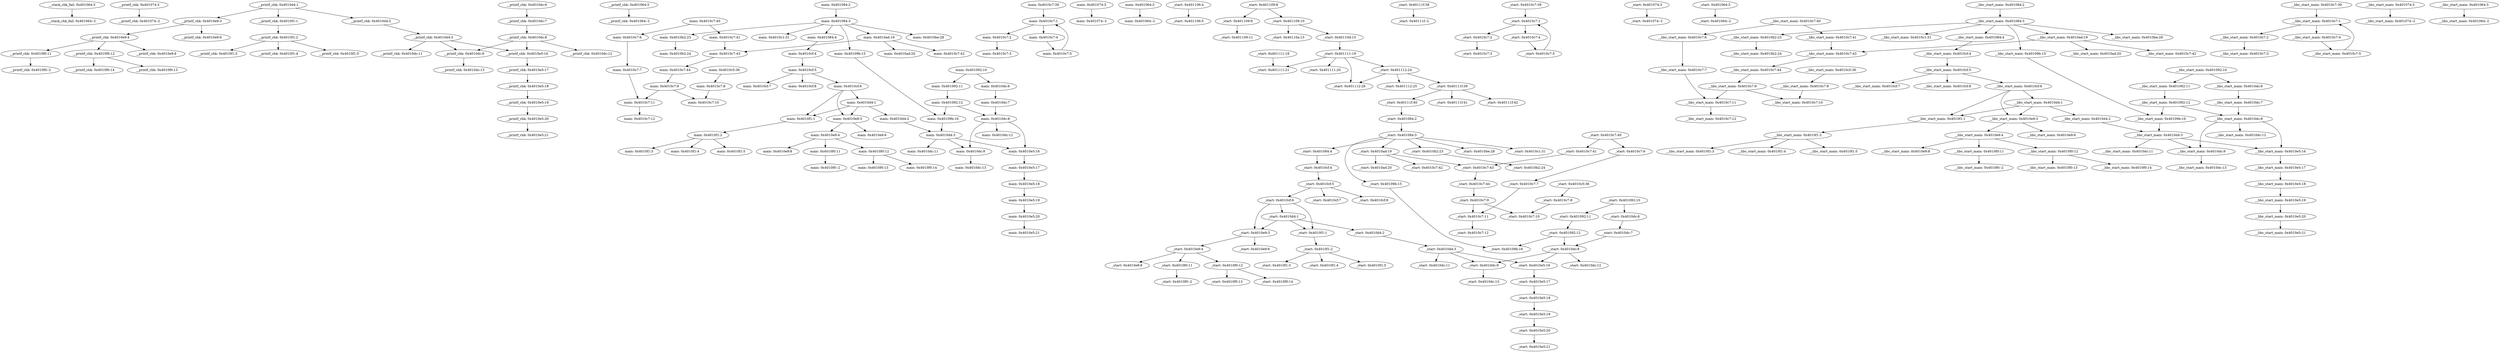 strict digraph {
__stack_chk_fail_401064_3 [label="__stack_chk_fail: 0x401064:3"];
"__stack_chk_fail_401064_-2" [label="__stack_chk_fail: 0x401064:-2"];
__printf_chk_401074_3 [label="__printf_chk: 0x401074:3"];
"__printf_chk_401074_-2" [label="__printf_chk: 0x401074:-2"];
__printf_chk_4010d4_1 [label="__printf_chk: 0x4010d4:1"];
__printf_chk_4010d4_2 [label="__printf_chk: 0x4010d4:2"];
__printf_chk_4010e9_3 [label="__printf_chk: 0x4010e9:3"];
__printf_chk_4010f1_1 [label="__printf_chk: 0x4010f1:1"];
__printf_chk_4010d4_3 [label="__printf_chk: 0x4010d4:3"];
__printf_chk_4010dc_9 [label="__printf_chk: 0x4010dc:9"];
__printf_chk_4010dc_11 [label="__printf_chk: 0x4010dc:11"];
__printf_chk_4010e5_16 [label="__printf_chk: 0x4010e5:16"];
__printf_chk_4010dc_6 [label="__printf_chk: 0x4010dc:6"];
__printf_chk_4010dc_7 [label="__printf_chk: 0x4010dc:7"];
__printf_chk_4010dc_8 [label="__printf_chk: 0x4010dc:8"];
__printf_chk_4010dc_12 [label="__printf_chk: 0x4010dc:12"];
__printf_chk_4010dc_13 [label="__printf_chk: 0x4010dc:13"];
__printf_chk_4010e5_17 [label="__printf_chk: 0x4010e5:17"];
__printf_chk_4010e5_18 [label="__printf_chk: 0x4010e5:18"];
__printf_chk_4010e5_19 [label="__printf_chk: 0x4010e5:19"];
__printf_chk_4010e5_20 [label="__printf_chk: 0x4010e5:20"];
__printf_chk_4010e5_21 [label="__printf_chk: 0x4010e5:21"];
__printf_chk_4010e9_4 [label="__printf_chk: 0x4010e9:4"];
__printf_chk_4010e9_6 [label="__printf_chk: 0x4010e9:6"];
__printf_chk_4010e9_8 [label="__printf_chk: 0x4010e9:8"];
__printf_chk_4010f0_11 [label="__printf_chk: 0x4010f0:11"];
__printf_chk_4010f0_12 [label="__printf_chk: 0x4010f0:12"];
"__printf_chk_4010f0_-2" [label="__printf_chk: 0x4010f0:-2"];
__printf_chk_4010f0_13 [label="__printf_chk: 0x4010f0:13"];
__printf_chk_4010f0_14 [label="__printf_chk: 0x4010f0:14"];
__printf_chk_4010f1_2 [label="__printf_chk: 0x4010f1:2"];
__printf_chk_4010f1_3 [label="__printf_chk: 0x4010f1:3"];
__printf_chk_4010f1_4 [label="__printf_chk: 0x4010f1:4"];
__printf_chk_4010f1_5 [label="__printf_chk: 0x4010f1:5"];
__printf_chk_401064_3 [label="__printf_chk: 0x401064:3"];
"__printf_chk_401064_-2" [label="__printf_chk: 0x401064:-2"];
main_401084_2 [label="main: 0x401084:2"];
main_401084_3 [label="main: 0x401084:3"];
main_401084_4 [label="main: 0x401084:4"];
main_40109b_15 [label="main: 0x40109b:15"];
main_4010ad_19 [label="main: 0x4010ad:19"];
main_4010b2_23 [label="main: 0x4010b2:23"];
main_4010be_28 [label="main: 0x4010be:28"];
main_4010c1_31 [label="main: 0x4010c1:31"];
main_4010cf_4 [label="main: 0x4010cf:4"];
main_401092_10 [label="main: 0x401092:10"];
main_401092_11 [label="main: 0x401092:11"];
main_4010dc_6 [label="main: 0x4010dc:6"];
main_401092_12 [label="main: 0x401092:12"];
main_40109b_16 [label="main: 0x40109b:16"];
main_4010dc_8 [label="main: 0x4010dc:8"];
main_4010d4_3 [label="main: 0x4010d4:3"];
main_4010ad_20 [label="main: 0x4010ad:20"];
main_4010c7_42 [label="main: 0x4010c7:42"];
main_4010c7_43 [label="main: 0x4010c7:43"];
main_4010b2_24 [label="main: 0x4010b2:24"];
main_4010c7_40 [label="main: 0x4010c7:40"];
main_4010c7_41 [label="main: 0x4010c7:41"];
main_4010c7_6 [label="main: 0x4010c7:6"];
main_4010c7_44 [label="main: 0x4010c7:44"];
main_4010c7_9 [label="main: 0x4010c7:9"];
main_4010c7_39 [label="main: 0x4010c7:39"];
main_4010c7_1 [label="main: 0x4010c7:1"];
main_4010c7_2 [label="main: 0x4010c7:2"];
main_4010c7_4 [label="main: 0x4010c7:4"];
main_4010c7_3 [label="main: 0x4010c7:3"];
main_4010c7_5 [label="main: 0x4010c7:5"];
main_4010c7_7 [label="main: 0x4010c7:7"];
main_4010c7_11 [label="main: 0x4010c7:11"];
main_4010c5_36 [label="main: 0x4010c5:36"];
main_4010c7_8 [label="main: 0x4010c7:8"];
main_4010c7_10 [label="main: 0x4010c7:10"];
main_4010c7_12 [label="main: 0x4010c7:12"];
main_4010cf_5 [label="main: 0x4010cf:5"];
main_4010cf_6 [label="main: 0x4010cf:6"];
main_4010cf_7 [label="main: 0x4010cf:7"];
main_4010cf_8 [label="main: 0x4010cf:8"];
main_4010d4_1 [label="main: 0x4010d4:1"];
main_4010e9_3 [label="main: 0x4010e9:3"];
main_4010f1_1 [label="main: 0x4010f1:1"];
main_401074_3 [label="main: 0x401074:3"];
"main_401074_-2" [label="main: 0x401074:-2"];
main_4010d4_2 [label="main: 0x4010d4:2"];
main_4010dc_9 [label="main: 0x4010dc:9"];
main_4010dc_11 [label="main: 0x4010dc:11"];
main_4010e5_16 [label="main: 0x4010e5:16"];
main_4010dc_7 [label="main: 0x4010dc:7"];
main_4010dc_12 [label="main: 0x4010dc:12"];
main_4010dc_13 [label="main: 0x4010dc:13"];
main_4010e5_17 [label="main: 0x4010e5:17"];
main_4010e5_18 [label="main: 0x4010e5:18"];
main_4010e5_19 [label="main: 0x4010e5:19"];
main_4010e5_20 [label="main: 0x4010e5:20"];
main_4010e5_21 [label="main: 0x4010e5:21"];
main_4010e9_4 [label="main: 0x4010e9:4"];
main_4010e9_6 [label="main: 0x4010e9:6"];
main_4010e9_8 [label="main: 0x4010e9:8"];
main_4010f0_11 [label="main: 0x4010f0:11"];
main_4010f0_12 [label="main: 0x4010f0:12"];
"main_4010f0_-2" [label="main: 0x4010f0:-2"];
main_4010f0_13 [label="main: 0x4010f0:13"];
main_4010f0_14 [label="main: 0x4010f0:14"];
main_4010f1_2 [label="main: 0x4010f1:2"];
main_4010f1_3 [label="main: 0x4010f1:3"];
main_4010f1_4 [label="main: 0x4010f1:4"];
main_4010f1_5 [label="main: 0x4010f1:5"];
main_401064_3 [label="main: 0x401064:3"];
"main_401064_-2" [label="main: 0x401064:-2"];
_start_401106_4 [label="_start: 0x401106:4"];
_start_401106_5 [label="_start: 0x401106:5"];
_start_401109_8 [label="_start: 0x401109:8"];
_start_401109_9 [label="_start: 0x401109:9"];
_start_401109_10 [label="_start: 0x401109:10"];
_start_401109_11 [label="_start: 0x401109:11"];
_start_40110a_13 [label="_start: 0x40110a:13"];
_start_40110d_15 [label="_start: 0x40110d:15"];
_start_401111_19 [label="_start: 0x401111:19"];
_start_401111_20 [label="_start: 0x401111:20"];
_start_401111_21 [label="_start: 0x401111:21"];
_start_401112_24 [label="_start: 0x401112:24"];
_start_401112_26 [label="_start: 0x401112:26"];
_start_401111_18 [label="_start: 0x401111:18"];
_start_401112_25 [label="_start: 0x401112:25"];
_start_40111f_39 [label="_start: 0x40111f:39"];
_start_40111f_40 [label="_start: 0x40111f:40"];
_start_40111f_41 [label="_start: 0x40111f:41"];
_start_40111f_42 [label="_start: 0x40111f:42"];
_start_401084_2 [label="_start: 0x401084:2"];
_start_40111f_38 [label="_start: 0x40111f:38"];
"_start_40111f_-2" [label="_start: 0x40111f:-2"];
_start_401084_3 [label="_start: 0x401084:3"];
_start_401084_4 [label="_start: 0x401084:4"];
_start_40109b_15 [label="_start: 0x40109b:15"];
_start_4010ad_19 [label="_start: 0x4010ad:19"];
_start_4010b2_23 [label="_start: 0x4010b2:23"];
_start_4010be_28 [label="_start: 0x4010be:28"];
_start_4010c1_31 [label="_start: 0x4010c1:31"];
_start_4010cf_4 [label="_start: 0x4010cf:4"];
_start_401092_10 [label="_start: 0x401092:10"];
_start_401092_11 [label="_start: 0x401092:11"];
_start_4010dc_6 [label="_start: 0x4010dc:6"];
_start_401092_12 [label="_start: 0x401092:12"];
_start_40109b_16 [label="_start: 0x40109b:16"];
_start_4010dc_8 [label="_start: 0x4010dc:8"];
_start_4010ad_20 [label="_start: 0x4010ad:20"];
_start_4010c7_42 [label="_start: 0x4010c7:42"];
_start_4010c7_43 [label="_start: 0x4010c7:43"];
_start_4010b2_24 [label="_start: 0x4010b2:24"];
_start_4010c7_40 [label="_start: 0x4010c7:40"];
_start_4010c7_41 [label="_start: 0x4010c7:41"];
_start_4010c7_6 [label="_start: 0x4010c7:6"];
_start_4010c7_44 [label="_start: 0x4010c7:44"];
_start_4010c7_9 [label="_start: 0x4010c7:9"];
_start_4010c7_39 [label="_start: 0x4010c7:39"];
_start_4010c7_1 [label="_start: 0x4010c7:1"];
_start_4010c7_2 [label="_start: 0x4010c7:2"];
_start_4010c7_4 [label="_start: 0x4010c7:4"];
_start_4010c7_3 [label="_start: 0x4010c7:3"];
_start_4010c7_5 [label="_start: 0x4010c7:5"];
_start_4010c7_7 [label="_start: 0x4010c7:7"];
_start_4010c7_11 [label="_start: 0x4010c7:11"];
_start_4010c5_36 [label="_start: 0x4010c5:36"];
_start_4010c7_8 [label="_start: 0x4010c7:8"];
_start_4010c7_10 [label="_start: 0x4010c7:10"];
_start_4010c7_12 [label="_start: 0x4010c7:12"];
_start_4010cf_5 [label="_start: 0x4010cf:5"];
_start_4010cf_6 [label="_start: 0x4010cf:6"];
_start_4010cf_7 [label="_start: 0x4010cf:7"];
_start_4010cf_8 [label="_start: 0x4010cf:8"];
_start_4010d4_1 [label="_start: 0x4010d4:1"];
_start_4010e9_3 [label="_start: 0x4010e9:3"];
_start_4010f1_1 [label="_start: 0x4010f1:1"];
_start_401074_3 [label="_start: 0x401074:3"];
"_start_401074_-2" [label="_start: 0x401074:-2"];
_start_4010d4_2 [label="_start: 0x4010d4:2"];
_start_4010d4_3 [label="_start: 0x4010d4:3"];
_start_4010dc_9 [label="_start: 0x4010dc:9"];
_start_4010dc_11 [label="_start: 0x4010dc:11"];
_start_4010e5_16 [label="_start: 0x4010e5:16"];
_start_4010dc_7 [label="_start: 0x4010dc:7"];
_start_4010dc_12 [label="_start: 0x4010dc:12"];
_start_4010dc_13 [label="_start: 0x4010dc:13"];
_start_4010e5_17 [label="_start: 0x4010e5:17"];
_start_4010e5_18 [label="_start: 0x4010e5:18"];
_start_4010e5_19 [label="_start: 0x4010e5:19"];
_start_4010e5_20 [label="_start: 0x4010e5:20"];
_start_4010e5_21 [label="_start: 0x4010e5:21"];
_start_4010e9_4 [label="_start: 0x4010e9:4"];
_start_4010e9_6 [label="_start: 0x4010e9:6"];
_start_4010e9_8 [label="_start: 0x4010e9:8"];
_start_4010f0_11 [label="_start: 0x4010f0:11"];
_start_4010f0_12 [label="_start: 0x4010f0:12"];
"_start_4010f0_-2" [label="_start: 0x4010f0:-2"];
_start_4010f0_13 [label="_start: 0x4010f0:13"];
_start_4010f0_14 [label="_start: 0x4010f0:14"];
_start_4010f1_2 [label="_start: 0x4010f1:2"];
_start_4010f1_3 [label="_start: 0x4010f1:3"];
_start_4010f1_4 [label="_start: 0x4010f1:4"];
_start_4010f1_5 [label="_start: 0x4010f1:5"];
_start_401064_3 [label="_start: 0x401064:3"];
"_start_401064_-2" [label="_start: 0x401064:-2"];
__libc_start_main_401084_2 [label="__libc_start_main: 0x401084:2"];
__libc_start_main_401084_3 [label="__libc_start_main: 0x401084:3"];
__libc_start_main_401084_4 [label="__libc_start_main: 0x401084:4"];
__libc_start_main_40109b_15 [label="__libc_start_main: 0x40109b:15"];
__libc_start_main_4010ad_19 [label="__libc_start_main: 0x4010ad:19"];
__libc_start_main_4010b2_23 [label="__libc_start_main: 0x4010b2:23"];
__libc_start_main_4010be_28 [label="__libc_start_main: 0x4010be:28"];
__libc_start_main_4010c1_31 [label="__libc_start_main: 0x4010c1:31"];
__libc_start_main_4010cf_4 [label="__libc_start_main: 0x4010cf:4"];
__libc_start_main_401092_10 [label="__libc_start_main: 0x401092:10"];
__libc_start_main_401092_11 [label="__libc_start_main: 0x401092:11"];
__libc_start_main_4010dc_6 [label="__libc_start_main: 0x4010dc:6"];
__libc_start_main_401092_12 [label="__libc_start_main: 0x401092:12"];
__libc_start_main_40109b_16 [label="__libc_start_main: 0x40109b:16"];
__libc_start_main_4010dc_8 [label="__libc_start_main: 0x4010dc:8"];
__libc_start_main_4010d4_3 [label="__libc_start_main: 0x4010d4:3"];
__libc_start_main_4010ad_20 [label="__libc_start_main: 0x4010ad:20"];
__libc_start_main_4010c7_42 [label="__libc_start_main: 0x4010c7:42"];
__libc_start_main_4010c7_43 [label="__libc_start_main: 0x4010c7:43"];
__libc_start_main_4010b2_24 [label="__libc_start_main: 0x4010b2:24"];
__libc_start_main_4010c7_40 [label="__libc_start_main: 0x4010c7:40"];
__libc_start_main_4010c7_41 [label="__libc_start_main: 0x4010c7:41"];
__libc_start_main_4010c7_6 [label="__libc_start_main: 0x4010c7:6"];
__libc_start_main_4010c7_44 [label="__libc_start_main: 0x4010c7:44"];
__libc_start_main_4010c7_9 [label="__libc_start_main: 0x4010c7:9"];
__libc_start_main_4010c7_39 [label="__libc_start_main: 0x4010c7:39"];
__libc_start_main_4010c7_1 [label="__libc_start_main: 0x4010c7:1"];
__libc_start_main_4010c7_2 [label="__libc_start_main: 0x4010c7:2"];
__libc_start_main_4010c7_4 [label="__libc_start_main: 0x4010c7:4"];
__libc_start_main_4010c7_3 [label="__libc_start_main: 0x4010c7:3"];
__libc_start_main_4010c7_5 [label="__libc_start_main: 0x4010c7:5"];
__libc_start_main_4010c7_7 [label="__libc_start_main: 0x4010c7:7"];
__libc_start_main_4010c7_11 [label="__libc_start_main: 0x4010c7:11"];
__libc_start_main_4010c5_36 [label="__libc_start_main: 0x4010c5:36"];
__libc_start_main_4010c7_8 [label="__libc_start_main: 0x4010c7:8"];
__libc_start_main_4010c7_10 [label="__libc_start_main: 0x4010c7:10"];
__libc_start_main_4010c7_12 [label="__libc_start_main: 0x4010c7:12"];
__libc_start_main_4010cf_5 [label="__libc_start_main: 0x4010cf:5"];
__libc_start_main_4010cf_6 [label="__libc_start_main: 0x4010cf:6"];
__libc_start_main_4010cf_7 [label="__libc_start_main: 0x4010cf:7"];
__libc_start_main_4010cf_8 [label="__libc_start_main: 0x4010cf:8"];
__libc_start_main_4010d4_1 [label="__libc_start_main: 0x4010d4:1"];
__libc_start_main_4010e9_3 [label="__libc_start_main: 0x4010e9:3"];
__libc_start_main_4010f1_1 [label="__libc_start_main: 0x4010f1:1"];
__libc_start_main_401074_3 [label="__libc_start_main: 0x401074:3"];
"__libc_start_main_401074_-2" [label="__libc_start_main: 0x401074:-2"];
__libc_start_main_4010d4_2 [label="__libc_start_main: 0x4010d4:2"];
__libc_start_main_4010dc_9 [label="__libc_start_main: 0x4010dc:9"];
__libc_start_main_4010dc_11 [label="__libc_start_main: 0x4010dc:11"];
__libc_start_main_4010e5_16 [label="__libc_start_main: 0x4010e5:16"];
__libc_start_main_4010dc_7 [label="__libc_start_main: 0x4010dc:7"];
__libc_start_main_4010dc_12 [label="__libc_start_main: 0x4010dc:12"];
__libc_start_main_4010dc_13 [label="__libc_start_main: 0x4010dc:13"];
__libc_start_main_4010e5_17 [label="__libc_start_main: 0x4010e5:17"];
__libc_start_main_4010e5_18 [label="__libc_start_main: 0x4010e5:18"];
__libc_start_main_4010e5_19 [label="__libc_start_main: 0x4010e5:19"];
__libc_start_main_4010e5_20 [label="__libc_start_main: 0x4010e5:20"];
__libc_start_main_4010e5_21 [label="__libc_start_main: 0x4010e5:21"];
__libc_start_main_4010e9_4 [label="__libc_start_main: 0x4010e9:4"];
__libc_start_main_4010e9_6 [label="__libc_start_main: 0x4010e9:6"];
__libc_start_main_4010e9_8 [label="__libc_start_main: 0x4010e9:8"];
__libc_start_main_4010f0_11 [label="__libc_start_main: 0x4010f0:11"];
__libc_start_main_4010f0_12 [label="__libc_start_main: 0x4010f0:12"];
"__libc_start_main_4010f0_-2" [label="__libc_start_main: 0x4010f0:-2"];
__libc_start_main_4010f0_13 [label="__libc_start_main: 0x4010f0:13"];
__libc_start_main_4010f0_14 [label="__libc_start_main: 0x4010f0:14"];
__libc_start_main_4010f1_2 [label="__libc_start_main: 0x4010f1:2"];
__libc_start_main_4010f1_3 [label="__libc_start_main: 0x4010f1:3"];
__libc_start_main_4010f1_4 [label="__libc_start_main: 0x4010f1:4"];
__libc_start_main_4010f1_5 [label="__libc_start_main: 0x4010f1:5"];
__libc_start_main_401064_3 [label="__libc_start_main: 0x401064:3"];
"__libc_start_main_401064_-2" [label="__libc_start_main: 0x401064:-2"];
__stack_chk_fail_401064_3 -> "__stack_chk_fail_401064_-2";
__printf_chk_401074_3 -> "__printf_chk_401074_-2";
__printf_chk_4010d4_1 -> __printf_chk_4010d4_2;
__printf_chk_4010d4_1 -> __printf_chk_4010e9_3;
__printf_chk_4010d4_1 -> __printf_chk_4010f1_1;
__printf_chk_4010d4_2 -> __printf_chk_4010d4_3;
__printf_chk_4010e9_3 -> __printf_chk_4010e9_4;
__printf_chk_4010e9_3 -> __printf_chk_4010e9_6;
__printf_chk_4010f1_1 -> __printf_chk_4010f1_2;
__printf_chk_4010d4_3 -> __printf_chk_4010dc_9;
__printf_chk_4010d4_3 -> __printf_chk_4010dc_11;
__printf_chk_4010d4_3 -> __printf_chk_4010e5_16;
__printf_chk_4010dc_9 -> __printf_chk_4010dc_13;
__printf_chk_4010e5_16 -> __printf_chk_4010e5_17;
__printf_chk_4010dc_6 -> __printf_chk_4010dc_7;
__printf_chk_4010dc_7 -> __printf_chk_4010dc_8;
__printf_chk_4010dc_8 -> __printf_chk_4010dc_9;
__printf_chk_4010dc_8 -> __printf_chk_4010dc_12;
__printf_chk_4010dc_8 -> __printf_chk_4010e5_16;
__printf_chk_4010e5_17 -> __printf_chk_4010e5_18;
__printf_chk_4010e5_18 -> __printf_chk_4010e5_19;
__printf_chk_4010e5_19 -> __printf_chk_4010e5_20;
__printf_chk_4010e5_20 -> __printf_chk_4010e5_21;
__printf_chk_4010e9_4 -> __printf_chk_4010e9_8;
__printf_chk_4010e9_4 -> __printf_chk_4010f0_11;
__printf_chk_4010e9_4 -> __printf_chk_4010f0_12;
__printf_chk_4010f0_11 -> "__printf_chk_4010f0_-2";
__printf_chk_4010f0_12 -> __printf_chk_4010f0_13;
__printf_chk_4010f0_12 -> __printf_chk_4010f0_14;
__printf_chk_4010f1_2 -> __printf_chk_4010f1_3;
__printf_chk_4010f1_2 -> __printf_chk_4010f1_4;
__printf_chk_4010f1_2 -> __printf_chk_4010f1_5;
__printf_chk_401064_3 -> "__printf_chk_401064_-2";
main_401084_2 -> main_401084_3;
main_401084_3 -> main_401084_4;
main_401084_3 -> main_40109b_15;
main_401084_3 -> main_4010ad_19;
main_401084_3 -> main_4010b2_23;
main_401084_3 -> main_4010be_28;
main_401084_3 -> main_4010c1_31;
main_401084_4 -> main_4010cf_4;
main_40109b_15 -> main_40109b_16;
main_4010ad_19 -> main_4010ad_20;
main_4010ad_19 -> main_4010c7_42;
main_4010ad_19 -> main_4010c7_43;
main_4010b2_23 -> main_4010b2_24;
main_4010cf_4 -> main_4010cf_5;
main_401092_10 -> main_401092_11;
main_401092_10 -> main_4010dc_6;
main_401092_11 -> main_401092_12;
main_4010dc_6 -> main_4010dc_7;
main_401092_12 -> main_40109b_16;
main_401092_12 -> main_4010dc_8;
main_40109b_16 -> main_4010d4_3;
main_4010dc_8 -> main_4010dc_9;
main_4010dc_8 -> main_4010dc_12;
main_4010dc_8 -> main_4010e5_16;
main_4010d4_3 -> main_4010dc_9;
main_4010d4_3 -> main_4010dc_11;
main_4010d4_3 -> main_4010e5_16;
main_4010c7_43 -> main_4010c7_44;
main_4010c7_40 -> main_4010c7_41;
main_4010c7_40 -> main_4010c7_6;
main_4010c7_41 -> main_4010c7_43;
main_4010c7_6 -> main_4010c7_7;
main_4010c7_44 -> main_4010c7_9;
main_4010c7_9 -> main_4010c7_10;
main_4010c7_9 -> main_4010c7_11;
main_4010c7_39 -> main_4010c7_1;
main_4010c7_1 -> main_4010c7_2;
main_4010c7_1 -> main_4010c7_4;
main_4010c7_2 -> main_4010c7_3;
main_4010c7_4 -> main_4010c7_5;
main_4010c7_5 -> main_4010c7_1;
main_4010c7_7 -> main_4010c7_11;
main_4010c7_11 -> main_4010c7_12;
main_4010c5_36 -> main_4010c7_8;
main_4010c7_8 -> main_4010c7_10;
main_4010cf_5 -> main_4010cf_6;
main_4010cf_5 -> main_4010cf_7;
main_4010cf_5 -> main_4010cf_8;
main_4010cf_6 -> main_4010d4_1;
main_4010cf_6 -> main_4010e9_3;
main_4010cf_6 -> main_4010f1_1;
main_4010d4_1 -> main_4010d4_2;
main_4010d4_1 -> main_4010e9_3;
main_4010d4_1 -> main_4010f1_1;
main_4010e9_3 -> main_4010e9_4;
main_4010e9_3 -> main_4010e9_6;
main_4010f1_1 -> main_4010f1_2;
main_401074_3 -> "main_401074_-2";
main_4010d4_2 -> main_4010d4_3;
main_4010dc_9 -> main_4010dc_13;
main_4010e5_16 -> main_4010e5_17;
main_4010dc_7 -> main_4010dc_8;
main_4010e5_17 -> main_4010e5_18;
main_4010e5_18 -> main_4010e5_19;
main_4010e5_19 -> main_4010e5_20;
main_4010e5_20 -> main_4010e5_21;
main_4010e9_4 -> main_4010e9_8;
main_4010e9_4 -> main_4010f0_11;
main_4010e9_4 -> main_4010f0_12;
main_4010f0_11 -> "main_4010f0_-2";
main_4010f0_12 -> main_4010f0_13;
main_4010f0_12 -> main_4010f0_14;
main_4010f1_2 -> main_4010f1_3;
main_4010f1_2 -> main_4010f1_4;
main_4010f1_2 -> main_4010f1_5;
main_401064_3 -> "main_401064_-2";
_start_401106_4 -> _start_401106_5;
_start_401109_8 -> _start_401109_9;
_start_401109_8 -> _start_401109_10;
_start_401109_9 -> _start_401109_11;
_start_401109_10 -> _start_40110a_13;
_start_401109_10 -> _start_40110d_15;
_start_40110d_15 -> _start_401111_19;
_start_401111_19 -> _start_401111_20;
_start_401111_19 -> _start_401111_21;
_start_401111_19 -> _start_401112_24;
_start_401111_19 -> _start_401112_26;
_start_401112_24 -> _start_401112_25;
_start_401112_24 -> _start_401112_26;
_start_401112_24 -> _start_40111f_39;
_start_401111_18 -> _start_401111_21;
_start_40111f_39 -> _start_40111f_40;
_start_40111f_39 -> _start_40111f_41;
_start_40111f_39 -> _start_40111f_42;
_start_40111f_40 -> _start_401084_2;
_start_401084_2 -> _start_401084_3;
_start_40111f_38 -> "_start_40111f_-2";
_start_401084_3 -> _start_401084_4;
_start_401084_3 -> _start_40109b_15;
_start_401084_3 -> _start_4010ad_19;
_start_401084_3 -> _start_4010b2_23;
_start_401084_3 -> _start_4010be_28;
_start_401084_3 -> _start_4010c1_31;
_start_401084_4 -> _start_4010cf_4;
_start_40109b_15 -> _start_40109b_16;
_start_4010ad_19 -> _start_4010ad_20;
_start_4010ad_19 -> _start_4010c7_42;
_start_4010ad_19 -> _start_4010c7_43;
_start_4010b2_23 -> _start_4010b2_24;
_start_4010cf_4 -> _start_4010cf_5;
_start_401092_10 -> _start_401092_11;
_start_401092_10 -> _start_4010dc_6;
_start_401092_11 -> _start_401092_12;
_start_4010dc_6 -> _start_4010dc_7;
_start_401092_12 -> _start_40109b_16;
_start_401092_12 -> _start_4010dc_8;
_start_4010dc_8 -> _start_4010dc_9;
_start_4010dc_8 -> _start_4010dc_12;
_start_4010dc_8 -> _start_4010e5_16;
_start_4010c7_43 -> _start_4010c7_44;
_start_4010c7_40 -> _start_4010c7_41;
_start_4010c7_40 -> _start_4010c7_6;
_start_4010c7_41 -> _start_4010c7_43;
_start_4010c7_6 -> _start_4010c7_7;
_start_4010c7_44 -> _start_4010c7_9;
_start_4010c7_9 -> _start_4010c7_10;
_start_4010c7_9 -> _start_4010c7_11;
_start_4010c7_39 -> _start_4010c7_1;
_start_4010c7_1 -> _start_4010c7_2;
_start_4010c7_1 -> _start_4010c7_4;
_start_4010c7_2 -> _start_4010c7_3;
_start_4010c7_4 -> _start_4010c7_5;
_start_4010c7_5 -> _start_4010c7_1;
_start_4010c7_7 -> _start_4010c7_11;
_start_4010c7_11 -> _start_4010c7_12;
_start_4010c5_36 -> _start_4010c7_8;
_start_4010c7_8 -> _start_4010c7_10;
_start_4010cf_5 -> _start_4010cf_6;
_start_4010cf_5 -> _start_4010cf_7;
_start_4010cf_5 -> _start_4010cf_8;
_start_4010cf_6 -> _start_4010d4_1;
_start_4010cf_6 -> _start_4010e9_3;
_start_4010cf_6 -> _start_4010f1_1;
_start_4010d4_1 -> _start_4010d4_2;
_start_4010d4_1 -> _start_4010e9_3;
_start_4010d4_1 -> _start_4010f1_1;
_start_4010e9_3 -> _start_4010e9_4;
_start_4010e9_3 -> _start_4010e9_6;
_start_4010f1_1 -> _start_4010f1_2;
_start_401074_3 -> "_start_401074_-2";
_start_4010d4_2 -> _start_4010d4_3;
_start_4010d4_3 -> _start_4010dc_9;
_start_4010d4_3 -> _start_4010dc_11;
_start_4010d4_3 -> _start_4010e5_16;
_start_4010dc_9 -> _start_4010dc_13;
_start_4010e5_16 -> _start_4010e5_17;
_start_4010dc_7 -> _start_4010dc_8;
_start_4010e5_17 -> _start_4010e5_18;
_start_4010e5_18 -> _start_4010e5_19;
_start_4010e5_19 -> _start_4010e5_20;
_start_4010e5_20 -> _start_4010e5_21;
_start_4010e9_4 -> _start_4010e9_8;
_start_4010e9_4 -> _start_4010f0_11;
_start_4010e9_4 -> _start_4010f0_12;
_start_4010f0_11 -> "_start_4010f0_-2";
_start_4010f0_12 -> _start_4010f0_13;
_start_4010f0_12 -> _start_4010f0_14;
_start_4010f1_2 -> _start_4010f1_3;
_start_4010f1_2 -> _start_4010f1_4;
_start_4010f1_2 -> _start_4010f1_5;
_start_401064_3 -> "_start_401064_-2";
__libc_start_main_401084_2 -> __libc_start_main_401084_3;
__libc_start_main_401084_3 -> __libc_start_main_401084_4;
__libc_start_main_401084_3 -> __libc_start_main_40109b_15;
__libc_start_main_401084_3 -> __libc_start_main_4010ad_19;
__libc_start_main_401084_3 -> __libc_start_main_4010b2_23;
__libc_start_main_401084_3 -> __libc_start_main_4010be_28;
__libc_start_main_401084_3 -> __libc_start_main_4010c1_31;
__libc_start_main_401084_4 -> __libc_start_main_4010cf_4;
__libc_start_main_40109b_15 -> __libc_start_main_40109b_16;
__libc_start_main_4010ad_19 -> __libc_start_main_4010ad_20;
__libc_start_main_4010ad_19 -> __libc_start_main_4010c7_42;
__libc_start_main_4010ad_19 -> __libc_start_main_4010c7_43;
__libc_start_main_4010b2_23 -> __libc_start_main_4010b2_24;
__libc_start_main_4010cf_4 -> __libc_start_main_4010cf_5;
__libc_start_main_401092_10 -> __libc_start_main_401092_11;
__libc_start_main_401092_10 -> __libc_start_main_4010dc_6;
__libc_start_main_401092_11 -> __libc_start_main_401092_12;
__libc_start_main_4010dc_6 -> __libc_start_main_4010dc_7;
__libc_start_main_401092_12 -> __libc_start_main_40109b_16;
__libc_start_main_401092_12 -> __libc_start_main_4010dc_8;
__libc_start_main_40109b_16 -> __libc_start_main_4010d4_3;
__libc_start_main_4010dc_8 -> __libc_start_main_4010dc_9;
__libc_start_main_4010dc_8 -> __libc_start_main_4010dc_12;
__libc_start_main_4010dc_8 -> __libc_start_main_4010e5_16;
__libc_start_main_4010d4_3 -> __libc_start_main_4010dc_9;
__libc_start_main_4010d4_3 -> __libc_start_main_4010dc_11;
__libc_start_main_4010d4_3 -> __libc_start_main_4010e5_16;
__libc_start_main_4010c7_43 -> __libc_start_main_4010c7_44;
__libc_start_main_4010c7_40 -> __libc_start_main_4010c7_41;
__libc_start_main_4010c7_40 -> __libc_start_main_4010c7_6;
__libc_start_main_4010c7_41 -> __libc_start_main_4010c7_43;
__libc_start_main_4010c7_6 -> __libc_start_main_4010c7_7;
__libc_start_main_4010c7_44 -> __libc_start_main_4010c7_9;
__libc_start_main_4010c7_9 -> __libc_start_main_4010c7_10;
__libc_start_main_4010c7_9 -> __libc_start_main_4010c7_11;
__libc_start_main_4010c7_39 -> __libc_start_main_4010c7_1;
__libc_start_main_4010c7_1 -> __libc_start_main_4010c7_2;
__libc_start_main_4010c7_1 -> __libc_start_main_4010c7_4;
__libc_start_main_4010c7_2 -> __libc_start_main_4010c7_3;
__libc_start_main_4010c7_4 -> __libc_start_main_4010c7_5;
__libc_start_main_4010c7_5 -> __libc_start_main_4010c7_1;
__libc_start_main_4010c7_7 -> __libc_start_main_4010c7_11;
__libc_start_main_4010c7_11 -> __libc_start_main_4010c7_12;
__libc_start_main_4010c5_36 -> __libc_start_main_4010c7_8;
__libc_start_main_4010c7_8 -> __libc_start_main_4010c7_10;
__libc_start_main_4010cf_5 -> __libc_start_main_4010cf_6;
__libc_start_main_4010cf_5 -> __libc_start_main_4010cf_7;
__libc_start_main_4010cf_5 -> __libc_start_main_4010cf_8;
__libc_start_main_4010cf_6 -> __libc_start_main_4010d4_1;
__libc_start_main_4010cf_6 -> __libc_start_main_4010e9_3;
__libc_start_main_4010cf_6 -> __libc_start_main_4010f1_1;
__libc_start_main_4010d4_1 -> __libc_start_main_4010d4_2;
__libc_start_main_4010d4_1 -> __libc_start_main_4010e9_3;
__libc_start_main_4010d4_1 -> __libc_start_main_4010f1_1;
__libc_start_main_4010e9_3 -> __libc_start_main_4010e9_4;
__libc_start_main_4010e9_3 -> __libc_start_main_4010e9_6;
__libc_start_main_4010f1_1 -> __libc_start_main_4010f1_2;
__libc_start_main_401074_3 -> "__libc_start_main_401074_-2";
__libc_start_main_4010d4_2 -> __libc_start_main_4010d4_3;
__libc_start_main_4010dc_9 -> __libc_start_main_4010dc_13;
__libc_start_main_4010e5_16 -> __libc_start_main_4010e5_17;
__libc_start_main_4010dc_7 -> __libc_start_main_4010dc_8;
__libc_start_main_4010e5_17 -> __libc_start_main_4010e5_18;
__libc_start_main_4010e5_18 -> __libc_start_main_4010e5_19;
__libc_start_main_4010e5_19 -> __libc_start_main_4010e5_20;
__libc_start_main_4010e5_20 -> __libc_start_main_4010e5_21;
__libc_start_main_4010e9_4 -> __libc_start_main_4010e9_8;
__libc_start_main_4010e9_4 -> __libc_start_main_4010f0_11;
__libc_start_main_4010e9_4 -> __libc_start_main_4010f0_12;
__libc_start_main_4010f0_11 -> "__libc_start_main_4010f0_-2";
__libc_start_main_4010f0_12 -> __libc_start_main_4010f0_13;
__libc_start_main_4010f0_12 -> __libc_start_main_4010f0_14;
__libc_start_main_4010f1_2 -> __libc_start_main_4010f1_3;
__libc_start_main_4010f1_2 -> __libc_start_main_4010f1_4;
__libc_start_main_4010f1_2 -> __libc_start_main_4010f1_5;
__libc_start_main_401064_3 -> "__libc_start_main_401064_-2";
}
